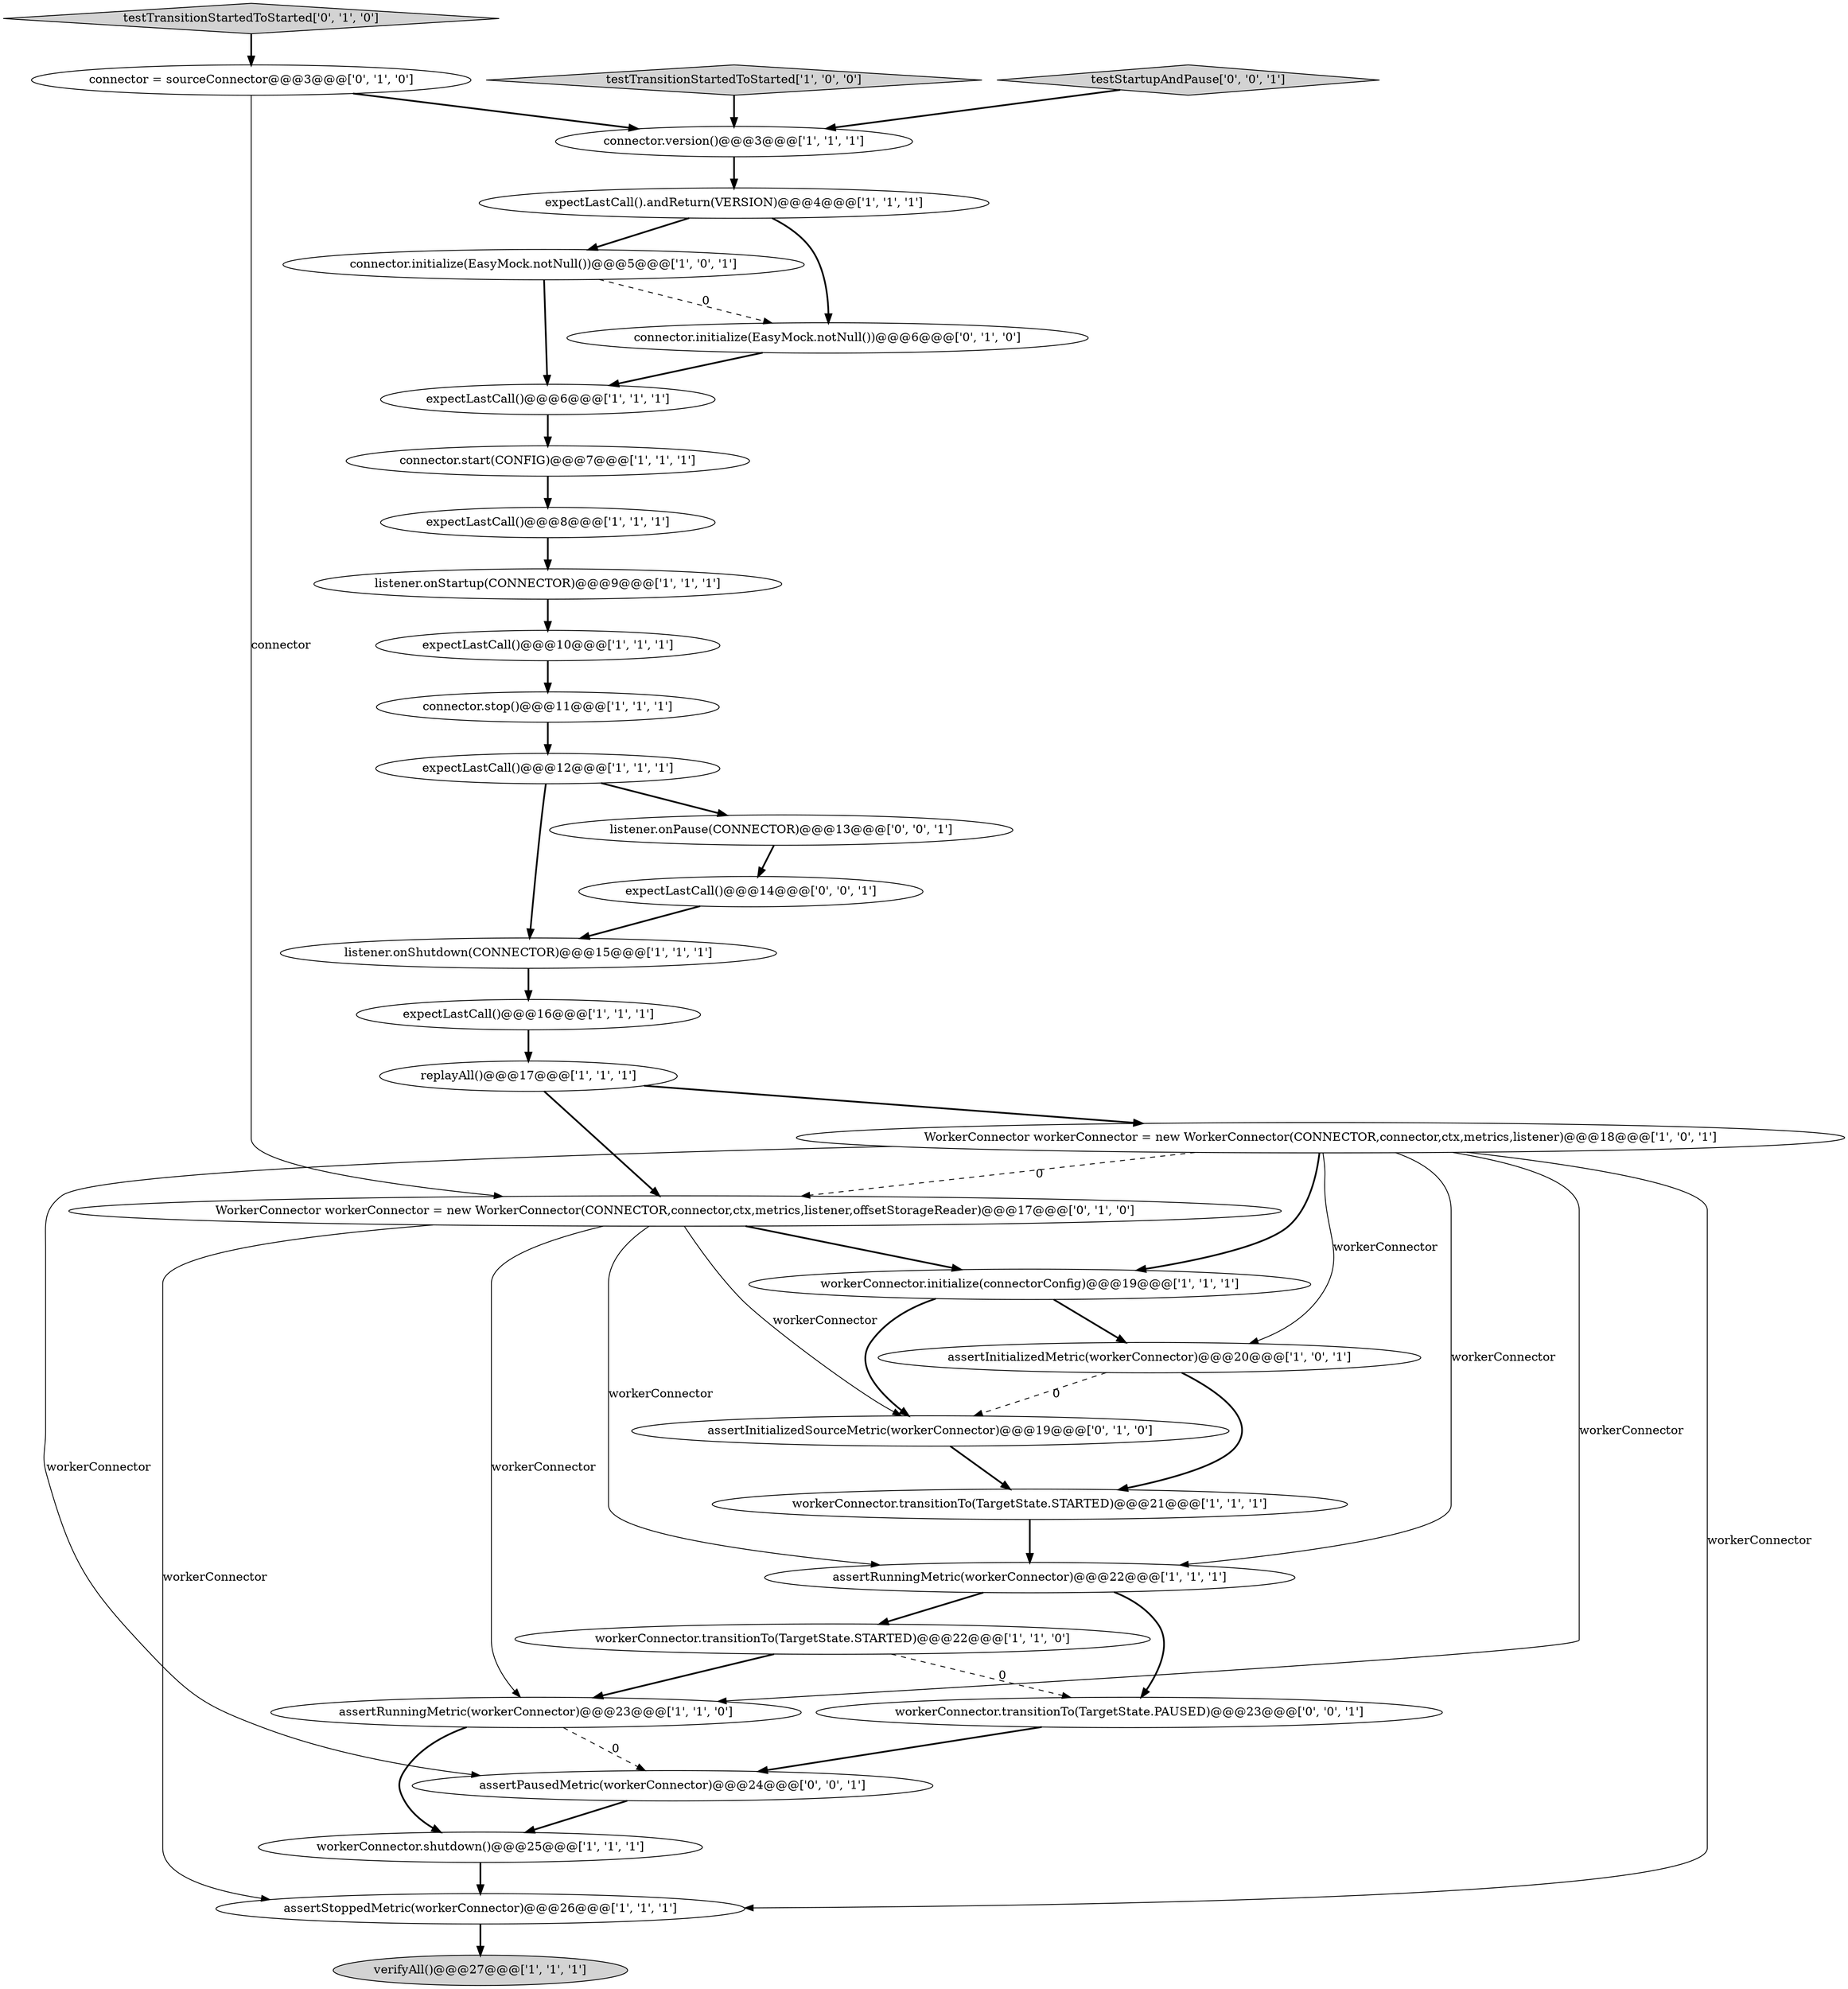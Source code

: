 digraph {
3 [style = filled, label = "expectLastCall()@@@16@@@['1', '1', '1']", fillcolor = white, shape = ellipse image = "AAA0AAABBB1BBB"];
24 [style = filled, label = "assertInitializedSourceMetric(workerConnector)@@@19@@@['0', '1', '0']", fillcolor = white, shape = ellipse image = "AAA1AAABBB2BBB"];
21 [style = filled, label = "connector.stop()@@@11@@@['1', '1', '1']", fillcolor = white, shape = ellipse image = "AAA0AAABBB1BBB"];
14 [style = filled, label = "workerConnector.transitionTo(TargetState.STARTED)@@@21@@@['1', '1', '1']", fillcolor = white, shape = ellipse image = "AAA0AAABBB1BBB"];
13 [style = filled, label = "connector.start(CONFIG)@@@7@@@['1', '1', '1']", fillcolor = white, shape = ellipse image = "AAA0AAABBB1BBB"];
8 [style = filled, label = "assertInitializedMetric(workerConnector)@@@20@@@['1', '0', '1']", fillcolor = white, shape = ellipse image = "AAA0AAABBB1BBB"];
19 [style = filled, label = "workerConnector.initialize(connectorConfig)@@@19@@@['1', '1', '1']", fillcolor = white, shape = ellipse image = "AAA0AAABBB1BBB"];
28 [style = filled, label = "WorkerConnector workerConnector = new WorkerConnector(CONNECTOR,connector,ctx,metrics,listener,offsetStorageReader)@@@17@@@['0', '1', '0']", fillcolor = white, shape = ellipse image = "AAA1AAABBB2BBB"];
1 [style = filled, label = "assertStoppedMetric(workerConnector)@@@26@@@['1', '1', '1']", fillcolor = white, shape = ellipse image = "AAA0AAABBB1BBB"];
29 [style = filled, label = "listener.onPause(CONNECTOR)@@@13@@@['0', '0', '1']", fillcolor = white, shape = ellipse image = "AAA0AAABBB3BBB"];
17 [style = filled, label = "expectLastCall()@@@12@@@['1', '1', '1']", fillcolor = white, shape = ellipse image = "AAA0AAABBB1BBB"];
9 [style = filled, label = "connector.initialize(EasyMock.notNull())@@@5@@@['1', '0', '1']", fillcolor = white, shape = ellipse image = "AAA0AAABBB1BBB"];
22 [style = filled, label = "expectLastCall()@@@10@@@['1', '1', '1']", fillcolor = white, shape = ellipse image = "AAA0AAABBB1BBB"];
27 [style = filled, label = "connector.initialize(EasyMock.notNull())@@@6@@@['0', '1', '0']", fillcolor = white, shape = ellipse image = "AAA1AAABBB2BBB"];
10 [style = filled, label = "workerConnector.shutdown()@@@25@@@['1', '1', '1']", fillcolor = white, shape = ellipse image = "AAA0AAABBB1BBB"];
16 [style = filled, label = "assertRunningMetric(workerConnector)@@@22@@@['1', '1', '1']", fillcolor = white, shape = ellipse image = "AAA0AAABBB1BBB"];
12 [style = filled, label = "verifyAll()@@@27@@@['1', '1', '1']", fillcolor = lightgray, shape = ellipse image = "AAA0AAABBB1BBB"];
20 [style = filled, label = "connector.version()@@@3@@@['1', '1', '1']", fillcolor = white, shape = ellipse image = "AAA0AAABBB1BBB"];
31 [style = filled, label = "testStartupAndPause['0', '0', '1']", fillcolor = lightgray, shape = diamond image = "AAA0AAABBB3BBB"];
33 [style = filled, label = "expectLastCall()@@@14@@@['0', '0', '1']", fillcolor = white, shape = ellipse image = "AAA0AAABBB3BBB"];
15 [style = filled, label = "expectLastCall()@@@8@@@['1', '1', '1']", fillcolor = white, shape = ellipse image = "AAA0AAABBB1BBB"];
32 [style = filled, label = "assertPausedMetric(workerConnector)@@@24@@@['0', '0', '1']", fillcolor = white, shape = ellipse image = "AAA0AAABBB3BBB"];
6 [style = filled, label = "WorkerConnector workerConnector = new WorkerConnector(CONNECTOR,connector,ctx,metrics,listener)@@@18@@@['1', '0', '1']", fillcolor = white, shape = ellipse image = "AAA0AAABBB1BBB"];
25 [style = filled, label = "connector = sourceConnector@@@3@@@['0', '1', '0']", fillcolor = white, shape = ellipse image = "AAA1AAABBB2BBB"];
23 [style = filled, label = "workerConnector.transitionTo(TargetState.STARTED)@@@22@@@['1', '1', '0']", fillcolor = white, shape = ellipse image = "AAA0AAABBB1BBB"];
11 [style = filled, label = "testTransitionStartedToStarted['1', '0', '0']", fillcolor = lightgray, shape = diamond image = "AAA0AAABBB1BBB"];
0 [style = filled, label = "assertRunningMetric(workerConnector)@@@23@@@['1', '1', '0']", fillcolor = white, shape = ellipse image = "AAA0AAABBB1BBB"];
30 [style = filled, label = "workerConnector.transitionTo(TargetState.PAUSED)@@@23@@@['0', '0', '1']", fillcolor = white, shape = ellipse image = "AAA0AAABBB3BBB"];
5 [style = filled, label = "expectLastCall()@@@6@@@['1', '1', '1']", fillcolor = white, shape = ellipse image = "AAA0AAABBB1BBB"];
7 [style = filled, label = "expectLastCall().andReturn(VERSION)@@@4@@@['1', '1', '1']", fillcolor = white, shape = ellipse image = "AAA0AAABBB1BBB"];
18 [style = filled, label = "replayAll()@@@17@@@['1', '1', '1']", fillcolor = white, shape = ellipse image = "AAA0AAABBB1BBB"];
2 [style = filled, label = "listener.onShutdown(CONNECTOR)@@@15@@@['1', '1', '1']", fillcolor = white, shape = ellipse image = "AAA0AAABBB1BBB"];
26 [style = filled, label = "testTransitionStartedToStarted['0', '1', '0']", fillcolor = lightgray, shape = diamond image = "AAA0AAABBB2BBB"];
4 [style = filled, label = "listener.onStartup(CONNECTOR)@@@9@@@['1', '1', '1']", fillcolor = white, shape = ellipse image = "AAA0AAABBB1BBB"];
28->24 [style = solid, label="workerConnector"];
8->14 [style = bold, label=""];
13->15 [style = bold, label=""];
23->30 [style = dashed, label="0"];
11->20 [style = bold, label=""];
20->7 [style = bold, label=""];
14->16 [style = bold, label=""];
7->9 [style = bold, label=""];
1->12 [style = bold, label=""];
25->20 [style = bold, label=""];
19->8 [style = bold, label=""];
15->4 [style = bold, label=""];
21->17 [style = bold, label=""];
28->16 [style = solid, label="workerConnector"];
0->32 [style = dashed, label="0"];
8->24 [style = dashed, label="0"];
28->19 [style = bold, label=""];
28->1 [style = solid, label="workerConnector"];
6->28 [style = dashed, label="0"];
4->22 [style = bold, label=""];
6->1 [style = solid, label="workerConnector"];
19->24 [style = bold, label=""];
6->19 [style = bold, label=""];
28->0 [style = solid, label="workerConnector"];
3->18 [style = bold, label=""];
25->28 [style = solid, label="connector"];
23->0 [style = bold, label=""];
18->28 [style = bold, label=""];
5->13 [style = bold, label=""];
2->3 [style = bold, label=""];
0->10 [style = bold, label=""];
33->2 [style = bold, label=""];
10->1 [style = bold, label=""];
26->25 [style = bold, label=""];
6->0 [style = solid, label="workerConnector"];
16->23 [style = bold, label=""];
32->10 [style = bold, label=""];
27->5 [style = bold, label=""];
30->32 [style = bold, label=""];
6->8 [style = solid, label="workerConnector"];
31->20 [style = bold, label=""];
6->16 [style = solid, label="workerConnector"];
22->21 [style = bold, label=""];
16->30 [style = bold, label=""];
24->14 [style = bold, label=""];
9->5 [style = bold, label=""];
6->32 [style = solid, label="workerConnector"];
29->33 [style = bold, label=""];
17->29 [style = bold, label=""];
9->27 [style = dashed, label="0"];
18->6 [style = bold, label=""];
7->27 [style = bold, label=""];
17->2 [style = bold, label=""];
}
